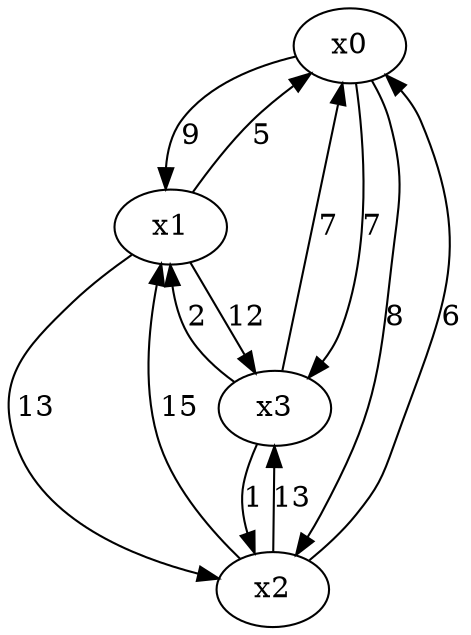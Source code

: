 digraph reduced {
x0 -> x1 [ label = "9" ];
x0 -> x2 [ label = "8" ];
x0 -> x3 [ label = "7" ];
x1 -> x0 [ label = "5" ];
x1 -> x2 [ label = "13" ];
x1 -> x3 [ label = "12" ];
x2 -> x0 [ label = "6" ];
x2 -> x1 [ label = "15" ];
x2 -> x3 [ label = "13" ];
x3 -> x0 [ label = "7" ];
x3 -> x1 [ label = "2" ];
x3 -> x2 [ label = "1" ];
}
